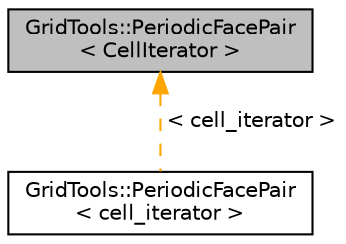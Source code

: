 digraph "GridTools::PeriodicFacePair&lt; CellIterator &gt;"
{
 // LATEX_PDF_SIZE
  edge [fontname="Helvetica",fontsize="10",labelfontname="Helvetica",labelfontsize="10"];
  node [fontname="Helvetica",fontsize="10",shape=record];
  Node1 [label="GridTools::PeriodicFacePair\l\< CellIterator \>",height=0.2,width=0.4,color="black", fillcolor="grey75", style="filled", fontcolor="black",tooltip=" "];
  Node1 -> Node2 [dir="back",color="orange",fontsize="10",style="dashed",label=" \< cell_iterator \>" ,fontname="Helvetica"];
  Node2 [label="GridTools::PeriodicFacePair\l\< cell_iterator \>",height=0.2,width=0.4,color="black", fillcolor="white", style="filled",URL="$structGridTools_1_1PeriodicFacePair.html",tooltip=" "];
}
